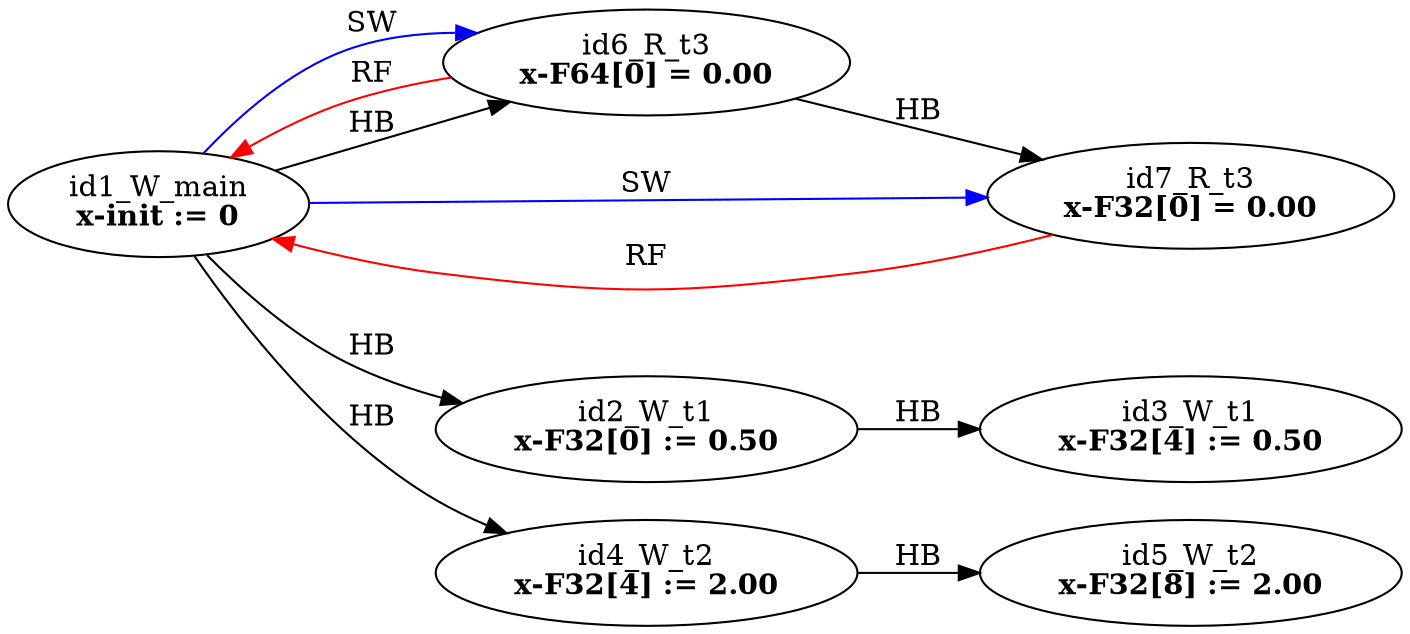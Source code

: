 digraph memory_model {
rankdir=LR;
splines=true; esep=0.5;
id2_W_t1 -> id3_W_t1 [label = "HB", color="black"];
id4_W_t2 -> id5_W_t2 [label = "HB", color="black"];
id6_R_t3 -> id7_R_t3 [label = "HB", color="black"];
id1_W_main -> id2_W_t1 [label = "HB", color="black"];
id1_W_main -> id4_W_t2 [label = "HB", color="black"];
id1_W_main -> id6_R_t3 [label = "HB", color="black"];
id6_R_t3 -> id1_W_main [label = "RF", color="red"];
id7_R_t3 -> id1_W_main [label = "RF", color="red"];
id1_W_main -> id6_R_t3 [label = "SW", color="blue"];
id1_W_main -> id7_R_t3 [label = "SW", color="blue"];
id1_W_main [label=<id1_W_main<br/><B>x-init := 0</B>>, pos="5.0,4!"]
id2_W_t1 [label=<id2_W_t1<br/><B>x-F32[0] := 0.50</B>>, pos="0,2!"]
id3_W_t1 [label=<id3_W_t1<br/><B>x-F32[4] := 0.50</B>>, pos="0,0!"]
id4_W_t2 [label=<id4_W_t2<br/><B>x-F32[4] := 2.00</B>>, pos="5,2!"]
id5_W_t2 [label=<id5_W_t2<br/><B>x-F32[8] := 2.00</B>>, pos="5,0!"]
id6_R_t3 [label=<id6_R_t3<br/><B>x-F64[0] = 0.00</B>>, pos="10,2!"]
id7_R_t3 [label=<id7_R_t3<br/><B>x-F32[0] = 0.00</B>>, pos="10,0!"]
}